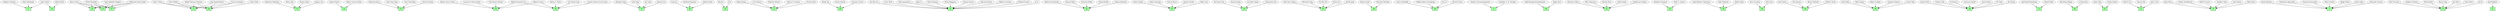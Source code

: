 digraph sldgraph {
overlap=false;
_S80729 -> _S46239;
_S29516 -> _S46239;
_S70903 -> _S46239;
_S67754 -> _S30393;
_S51399 -> _S30393;
_S92237 -> _S30393;
_S71758 -> _S30393;
_S26398 -> _S77057;
_S76685 -> _S77057;
_S90895 -> _S77057;
_S26922 -> _S77057;
_S30085 -> _S77057;
_S67754 -> _S83927;
_S51399 -> _S83927;
_S92237 -> _S83927;
_S71758 -> _S83927;
_S36983 -> _S27314;
_S61969 -> _S27314;
_S84777 -> _S27314;
_S53554 -> _S27314;
_S77174 -> _S80531;
_S43421 -> _S80531;
_S10563 -> _S99957;
_S36941 -> _S99957;
_S67856 -> _S99957;
_S29196 -> _S99957;
_S33644 -> _S67253;
_S67169 -> _S67253;
_S64169 -> _S67253;
_S67060 -> _S67253;
_S47103 -> _S67253;
_S88869 -> _S12860;
_S96932 -> _S12860;
_S39883 -> _S12860;
_S98497 -> _S12860;
_S75189 -> _S88192;
_S55234 -> _S88192;
_S12961 -> _S88192;
_S34513 -> _S22434;
_S92731 -> _S22434;
_S43166 -> _S40182;
_S23522 -> _S40182;
_S87277 -> _S40182;
_S88523 -> _S40182;
_S96274 -> _S40182;
_S70359 -> _S63399;
_S53783 -> _S63399;
_S32275 -> _S63399;
_S15156 -> _S99345;
_S83772 -> _S99345;
_S76954 -> _S99345;
_S67038 -> _S99345;
_S93973 -> _S99345;
_S10630 -> _S99345;
_S23322 -> _S99345;
_S25231 -> _S99345;
_S88402 -> _S99345;
_S96364 -> _S99345;
_S49909 -> _S99345;
_S51277 -> _S12087;
_S86374 -> _S12087;
_S15114 -> _S12087;
_S19507 -> _S12087;
_S75737 -> _S12087;
_S61051 -> _S66407;
_S21417 -> _S66407;
_S77347 -> _S66407;
_S93748 -> _S66407;
_S25912 -> _S66407;
_S81415 -> _S28556;
_S77843 -> _S28556;
_S64169 -> _S28556;
_S67169 -> _S28556;
_S23833 -> _S28556;
_S13593 -> _S18124;
_S29918 -> _S18124;
_S73789 -> _S18124;
_S42891 -> _S18124;
_S26398 -> _S57872;
_S61856 -> _S57872;
_S26922 -> _S57872;
_S76685 -> _S57872;
_S90895 -> _S57872;
_S30085 -> _S57872;
_S36798 -> _S50763;
_S27886 -> _S50763;
_S66816 -> _S50763;
_S30334 -> _S50763;
_S28394 -> _S50763;
_S84185 -> _S51203;
_S74130 -> _S51203;
_S41485 -> _S16984;
_S24018 -> _S16984;
_S25335 -> _S16984;
_S36816 -> _S16984;
_S25462 -> _S69332;
_S79591 -> _S69332;
_S21643 -> _S24623;
_S93090 -> _S24623;
_S10503 -> _S88728;
_S19091 -> _S88728;
_S19323 -> _S88728;
_S28253 -> _S88728;
_S68478 -> _S88728;
_S80729 -> _S92621;
_S69266 -> _S92621;
_S99646 -> _S89339;
_S81476 -> _S89339;
_S51431 -> _S32979;
_S36516 -> _S32979;
_S68023 -> _S32979;
_S97215 -> _S73987;
_S54037 -> _S73987;
_S58102 -> _S85183;
_S42797 -> _S85183;
_S96571 -> _S85183;
_S79496 -> _S85183;
_S67754 -> _S91468;
_S51399 -> _S91468;
_S92237 -> _S91468;
_S71758 -> _S91468;
_S44020 -> _S15733;
_S59129 -> _S15733;
_S72416 -> _S15733;
_S19526 -> _S15733;
_S22107 -> _S15733;
_S68941 -> _S34009;
_S37782 -> _S34009;
_S12308 -> _S34009;
_S26034 -> _S34009;
_S32645 -> _S34009;
_S16355 -> _S34009;
_S75205 -> _S34009;
_S44938 -> _S73400;
_S45062 -> _S73400;
_S68945 -> _S31488;
_S47704 -> _S31488;
_S68191 -> _S19716;
_S77664 -> _S19716;
_S79893 -> _S93673;
_S45118 -> _S93673;
_S73249 -> _S93673;
_S83401 -> _S46436;
_S73251 -> _S46436;
_S89823 -> _S46436;
_S63128 -> _S46436;
_S26895 -> _S46436;
_S99520 -> _S46436;
_S52687 -> _S77392;
_S81147 -> _S77392;
_S81957 -> _S77392;
_S56299 -> _S77392;
_S75514 -> _S77392;
_S35240 -> _S77392;
_S12449 -> _S77392;
_S79673 -> _S50431;
_S30329 -> _S50431;
_S27279 -> _S50431;
_S85904 -> _S50431;
_S91919 -> _S50431;
_S51902 -> _S50431;
_S85899 -> _S50431;
_S44038 -> _S45858;
_S91919 [label="Joe Shaw"];
_S16355 [label="Fei Yang"];
_S51431 [label="Oana-Mihaela Ungureanu"];
_S44938 [label="Jan Henrik Röwekamp"];
_S36516 [label="Călin Vlădeanu"];
_S12961 [label="Wesley Felter"];
_S58102 [label="José Santos"];
_S28556 [label="24",shape=box,style=filled,fillcolor="#a0ffa0"];
_S75737 [label="Maciej Malawski"];
_S30329 [label="Stephen Clement"];
_S36816 [label="Devesh Tiwari"];
_S30334 [label="Phone Lin"];
_S40182 [label="2",shape=box,style=filled,fillcolor="#a0ffa0"];
_S44038 [label="Josef Spillner"];
_S31488 [label="40",shape=box,style=filled,fillcolor="#a0ffa0"];
_S36798 [label="Chia-Chen Chang"];
_S19716 [label="41",shape=box,style=filled,fillcolor="#a0ffa0"];
_S22434 [label="19",shape=box,style=filled,fillcolor="#a0ffa0"];
_S32979 [label="34",shape=box,style=filled,fillcolor="#a0ffa0"];
_S34513 [label="Brewer"];
_S63399 [label="20",shape=box,style=filled,fillcolor="#a0ffa0"];
_S83401 [label="Jinan Zhou"];
_S76685 [label="Rafael Tolosana-Calasanz"];
_S84777 [label="Tomoya Tanjo"];
_S36983 [label="Kimitoshi Takahashi"];
_S45062 [label="Daniel Moldt"];
_S79591 [label="Euripides G. M. Petrakis"];
_S79496 [label="Filip De Turck"];
_S52687 [label="Kasim Rehman"];
_S66816 [label="En-Hau Yeh"];
_S32645 [label="David Sharp"];
_S91468 [label="37",shape=box,style=filled,fillcolor="#a0ffa0"];
_S64169 [label="Miguel Correia"];
_S79673 [label="Paul Townend"];
_S50763 [label="27",shape=box,style=filled,fillcolor="#a0ffa0"];
_S61051 [label="Semir Sarajlic"];
_S61856 [label="Carlos Tolón"];
_S15733 [label="38",shape=box,style=filled,fillcolor="#a0ffa0"];
_S63128 [label="Anubhav Garg"];
_S39883 [label="Jun Gong"];
_S26398 [label="Víctor Medel"];
_S54037 [label="Felix Ivan"];
_S19526 [label="Gergely Pongracz"];
_S19091 [label="Rina Nakazawa"];
_S99957 [label="15",shape=box,style=filled,fillcolor="#a0ffa0"];
_S10503 [label="Tatsuhiro Chiba"];
_S28394 [label="Jeu-Yih Jeng"];
_S57872 [label="26",shape=box,style=filled,fillcolor="#a0ffa0"];
_S88192 [label="18",shape=box,style=filled,fillcolor="#a0ffa0"];
_S96274 [label="Priscila Solis"];
_S74130 [label="Krzysztof Zielinski"];
_S93748 [label="Jeremy Fischer"];
_S22107 [label="Laszlo Toka"];
_S26922 [label="Unai Arronategui"];
_S33644 [label="Hylson Vescovi Netto"];
_S24623 [label="30",shape=box,style=filled,fillcolor="#a0ffa0"];
_S81957 [label="Stamatis Karnouskos"];
_S81147 [label="Orthodoxos Kipouridis"];
_S43421 [label="Matias Carrasco Kind"];
_S42797 [label="Tim Wauters"];
_S15156 [label="San Kho Lin"];
_S26034 [label="Lawrence Hamel"];
_S27886 [label="Shun-Ren Yang"];
_S12449 [label="Nemrude Verzano"];
_S51399 [label="Mohamed Aymen Saied"];
_S36941 [label="Chao-Tung Yang"];
_S88402 [label="William Voorsluys"];
_S89823 [label="Kirill Prosvirov"];
_S97215 [label="Nico Surantha"];
_S21417 [label="Julien Chastang"];
_S28253 [label="Sahil Suneja"];
_S50431 [label="8",shape=box,style=filled,fillcolor="#a0ffa0"];
_S99520 [label="Debo Dutta"];
_S77057 [label="11",shape=box,style=filled,fillcolor="#a0ffa0"];
_S47103 [label="Caio Pereira Oliveira"];
_S32275 [label="Soumaya Yacout"];
_S77347 [label="Suresh Marru"];
_S29196 [label="Chin-Yin Huang"];
_S68191 [label="James Aled"];
_S30393 [label="10",shape=box,style=filled,fillcolor="#a0ffa0"];
_S12860 [label="17",shape=box,style=filled,fillcolor="#a0ffa0"];
_S79893 [label="Chan-Yi Lin"];
_S51902 [label="Brad Slater"];
_S46239 [label="1",shape=box,style=filled,fillcolor="#a0ffa0"];
_S77664 [label="Schien Daniel"];
_S27279 [label="Dan Burdett"];
_S16984 [label="29",shape=box,style=filled,fillcolor="#a0ffa0"];
_S69266 [label="Jakub Pavlik"];
_S77843 [label="Lau Cheuk Lung"];
_S41485 [label="Gourav Rattihalli"];
_S73987 [label="35",shape=box,style=filled,fillcolor="#a0ffa0"];
_S53783 [label="Foutse Khomh"];
_S68945 [label="Wei-Sheng Zheng"];
_S72416 [label="Balazs Sonkoly"];
_S19507 [label="Maciej Pawlik"];
_S80729 [label="Lubos Mercl"];
_S21643 [label="Hadi Razzaghi Kouchaksaraei"];
_S47704 [label="Li-Hsing Yen"];
_S23322 [label="Sulman Sarwar"];
_S76954 [label="Glenn Jayaputera"];
_S73251 [label="Andrey Velichkevich"];
_S10563 [label="Endah Kristiani"];
_S25912 [label="Mike Lowe"];
_S92621 [label="32",shape=box,style=filled,fillcolor="#a0ffa0"];
_S85904 [label="Renyu Yang"];
_S56299 [label="Oliver Frendo"];
_S43166 [label="Felipe Borges"];
_S96364 [label="Richard Sinnott"];
_S73789 [label="An-Chieh Cheng"];
_S75205 [label="Xin Zhang"];
_S37782 [label="Goutam Tadi"];
_S93090 [label="Holger Karl"];
_S12087 [label="22",shape=box,style=filled,fillcolor="#a0ffa0"];
_S96571 [label="Bruno Volckaert"];
_S89339 [label="33",shape=box,style=filled,fillcolor="#a0ffa0"];
_S30085 [label="Omer F. Rana"];
_S19323 [label="Hiroshi Horii"];
_S83927 [label="12",shape=box,style=filled,fillcolor="#a0ffa0"];
_S61969 [label="Kento Aida"];
_S23522 [label="Luis Pacheco"];
_S18124 [label="25",shape=box,style=filled,fillcolor="#a0ffa0"];
_S45858 [label="9",shape=box,style=filled,fillcolor="#a0ffa0"];
_S96932 [label="Lelai Deng"];
_S12308 [label="Oz Basarir"];
_S88523 [label="Marcos F. Caetano"];
_S99345 [label="21",shape=box,style=filled,fillcolor="#a0ffa0"];
_S75189 [label="Cong Xu"];
_S80531 [label="14",shape=box,style=filled,fillcolor="#a0ffa0"];
_S24018 [label="Madhusudhan Govindaraju"];
_S51203 [label="28",shape=box,style=filled,fillcolor="#a0ffa0"];
_S70359 [label="Mohab Aly"];
_S53554 [label="Jingtao Sun"];
_S13593 [label="Pei-Hsuan Tsai"];
_S26895 [label="Yuji Oshima"];
_S44020 [label="David Haja"];
_S67253 [label="16",shape=box,style=filled,fillcolor="#a0ffa0"];
_S71758 [label="Ferhat Khendek"];
_S67060 [label="Luciana de Oliveira Rech"];
_S66407 [label="23",shape=box,style=filled,fillcolor="#a0ffa0"];
_S92731 [label="Eric"];
_S29516 [label="Vladimir Sobeslav"];
_S15114 [label="Krystian Pawlik"];
_S68023 [label="Robert Kooij"];
_S25462 [label="Christos Christodoulopoulos"];
_S67169 [label="Aldelir Fernando Luiz"];
_S99646 [label="Brandon Thurgood"];
_S35240 [label="Jonas Lipps"];
_S93673 [label="5",shape=box,style=filled,fillcolor="#a0ffa0"];
_S45118 [label="Ting-An Yeh"];
_S70903 [label="Peter Mikulecky"];
_S67754 [label="Leila Abdollahi Vayghan"];
_S55234 [label="Karthick Rajamani"];
_S29918 [label="Hua-Jun Hong"];
_S25231 [label="Shivank Sharma"];
_S42891 [label="Cheng-Hsin Hsu"];
_S69332 [label="3",shape=box,style=filled,fillcolor="#a0ffa0"];
_S68941 [label="Jemish Patel"];
_S73400 [label="4",shape=box,style=filled,fillcolor="#a0ffa0"];
_S27314 [label="13",shape=box,style=filled,fillcolor="#a0ffa0"];
_S67856 [label="Yuan Ting Wang"];
_S81415 [label="Hylson V. Netto"];
_S90895 [label="José Ángel Bañares"];
_S10630 [label="David Meggyesy"];
_S77392 [label="7",shape=box,style=filled,fillcolor="#a0ffa0"];
_S25335 [label="Hui Lu"];
_S84185 [label="Maciej Gawel"];
_S86374 [label="Bartosz Balis"];
_S73249 [label="Jerry Chou"];
_S93973 [label="Davis Marques"];
_S92237 [label="Maria Toeroe"];
_S83772 [label="Umer Altaf"];
_S23833 [label="Luciana Moreira Sá de Souza"];
_S77174 [label="Sahand Hariri"];
_S75514 [label="Helge Dickel"];
_S87277 [label="Eduardo Alchieri"];
_S49909 [label="et al."];
_S85183 [label="36",shape=box,style=filled,fillcolor="#a0ffa0"];
_S46436 [label="6",shape=box,style=filled,fillcolor="#a0ffa0"];
_S67038 [label="Jiajie Li"];
_S88869 [label="Shengbo Song"];
_S51277 [label="Michal Orzechowski"];
_S85899 [label="Jie Xu"];
_S59129 [label="Mark Szalay"];
_S68478 [label="Seetharami Seelam"];
_S88728 [label="31",shape=box,style=filled,fillcolor="#a0ffa0"];
_S34009 [label="39",shape=box,style=filled,fillcolor="#a0ffa0"];
_S98497 [label="Hanmei Luo"];
_S81476 [label="Ruth G. Lennon"];
}
